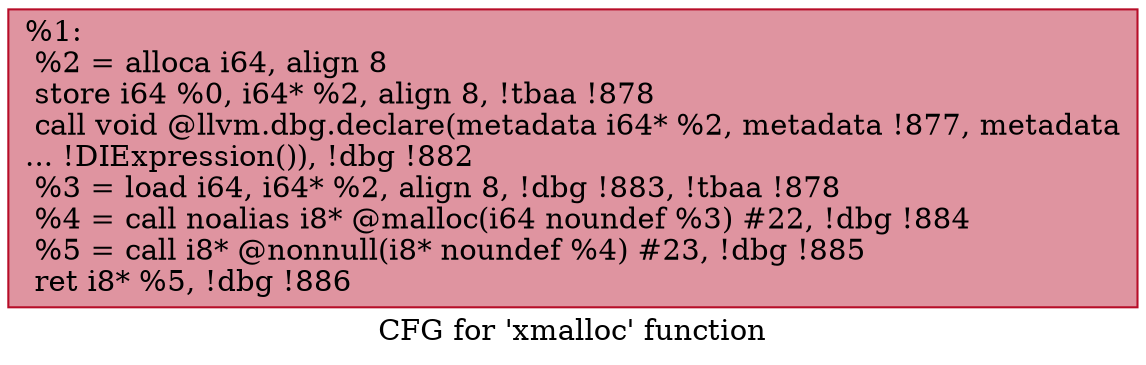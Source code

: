 digraph "CFG for 'xmalloc' function" {
	label="CFG for 'xmalloc' function";

	Node0x148c290 [shape=record,color="#b70d28ff", style=filled, fillcolor="#b70d2870",label="{%1:\l  %2 = alloca i64, align 8\l  store i64 %0, i64* %2, align 8, !tbaa !878\l  call void @llvm.dbg.declare(metadata i64* %2, metadata !877, metadata\l... !DIExpression()), !dbg !882\l  %3 = load i64, i64* %2, align 8, !dbg !883, !tbaa !878\l  %4 = call noalias i8* @malloc(i64 noundef %3) #22, !dbg !884\l  %5 = call i8* @nonnull(i8* noundef %4) #23, !dbg !885\l  ret i8* %5, !dbg !886\l}"];
}
